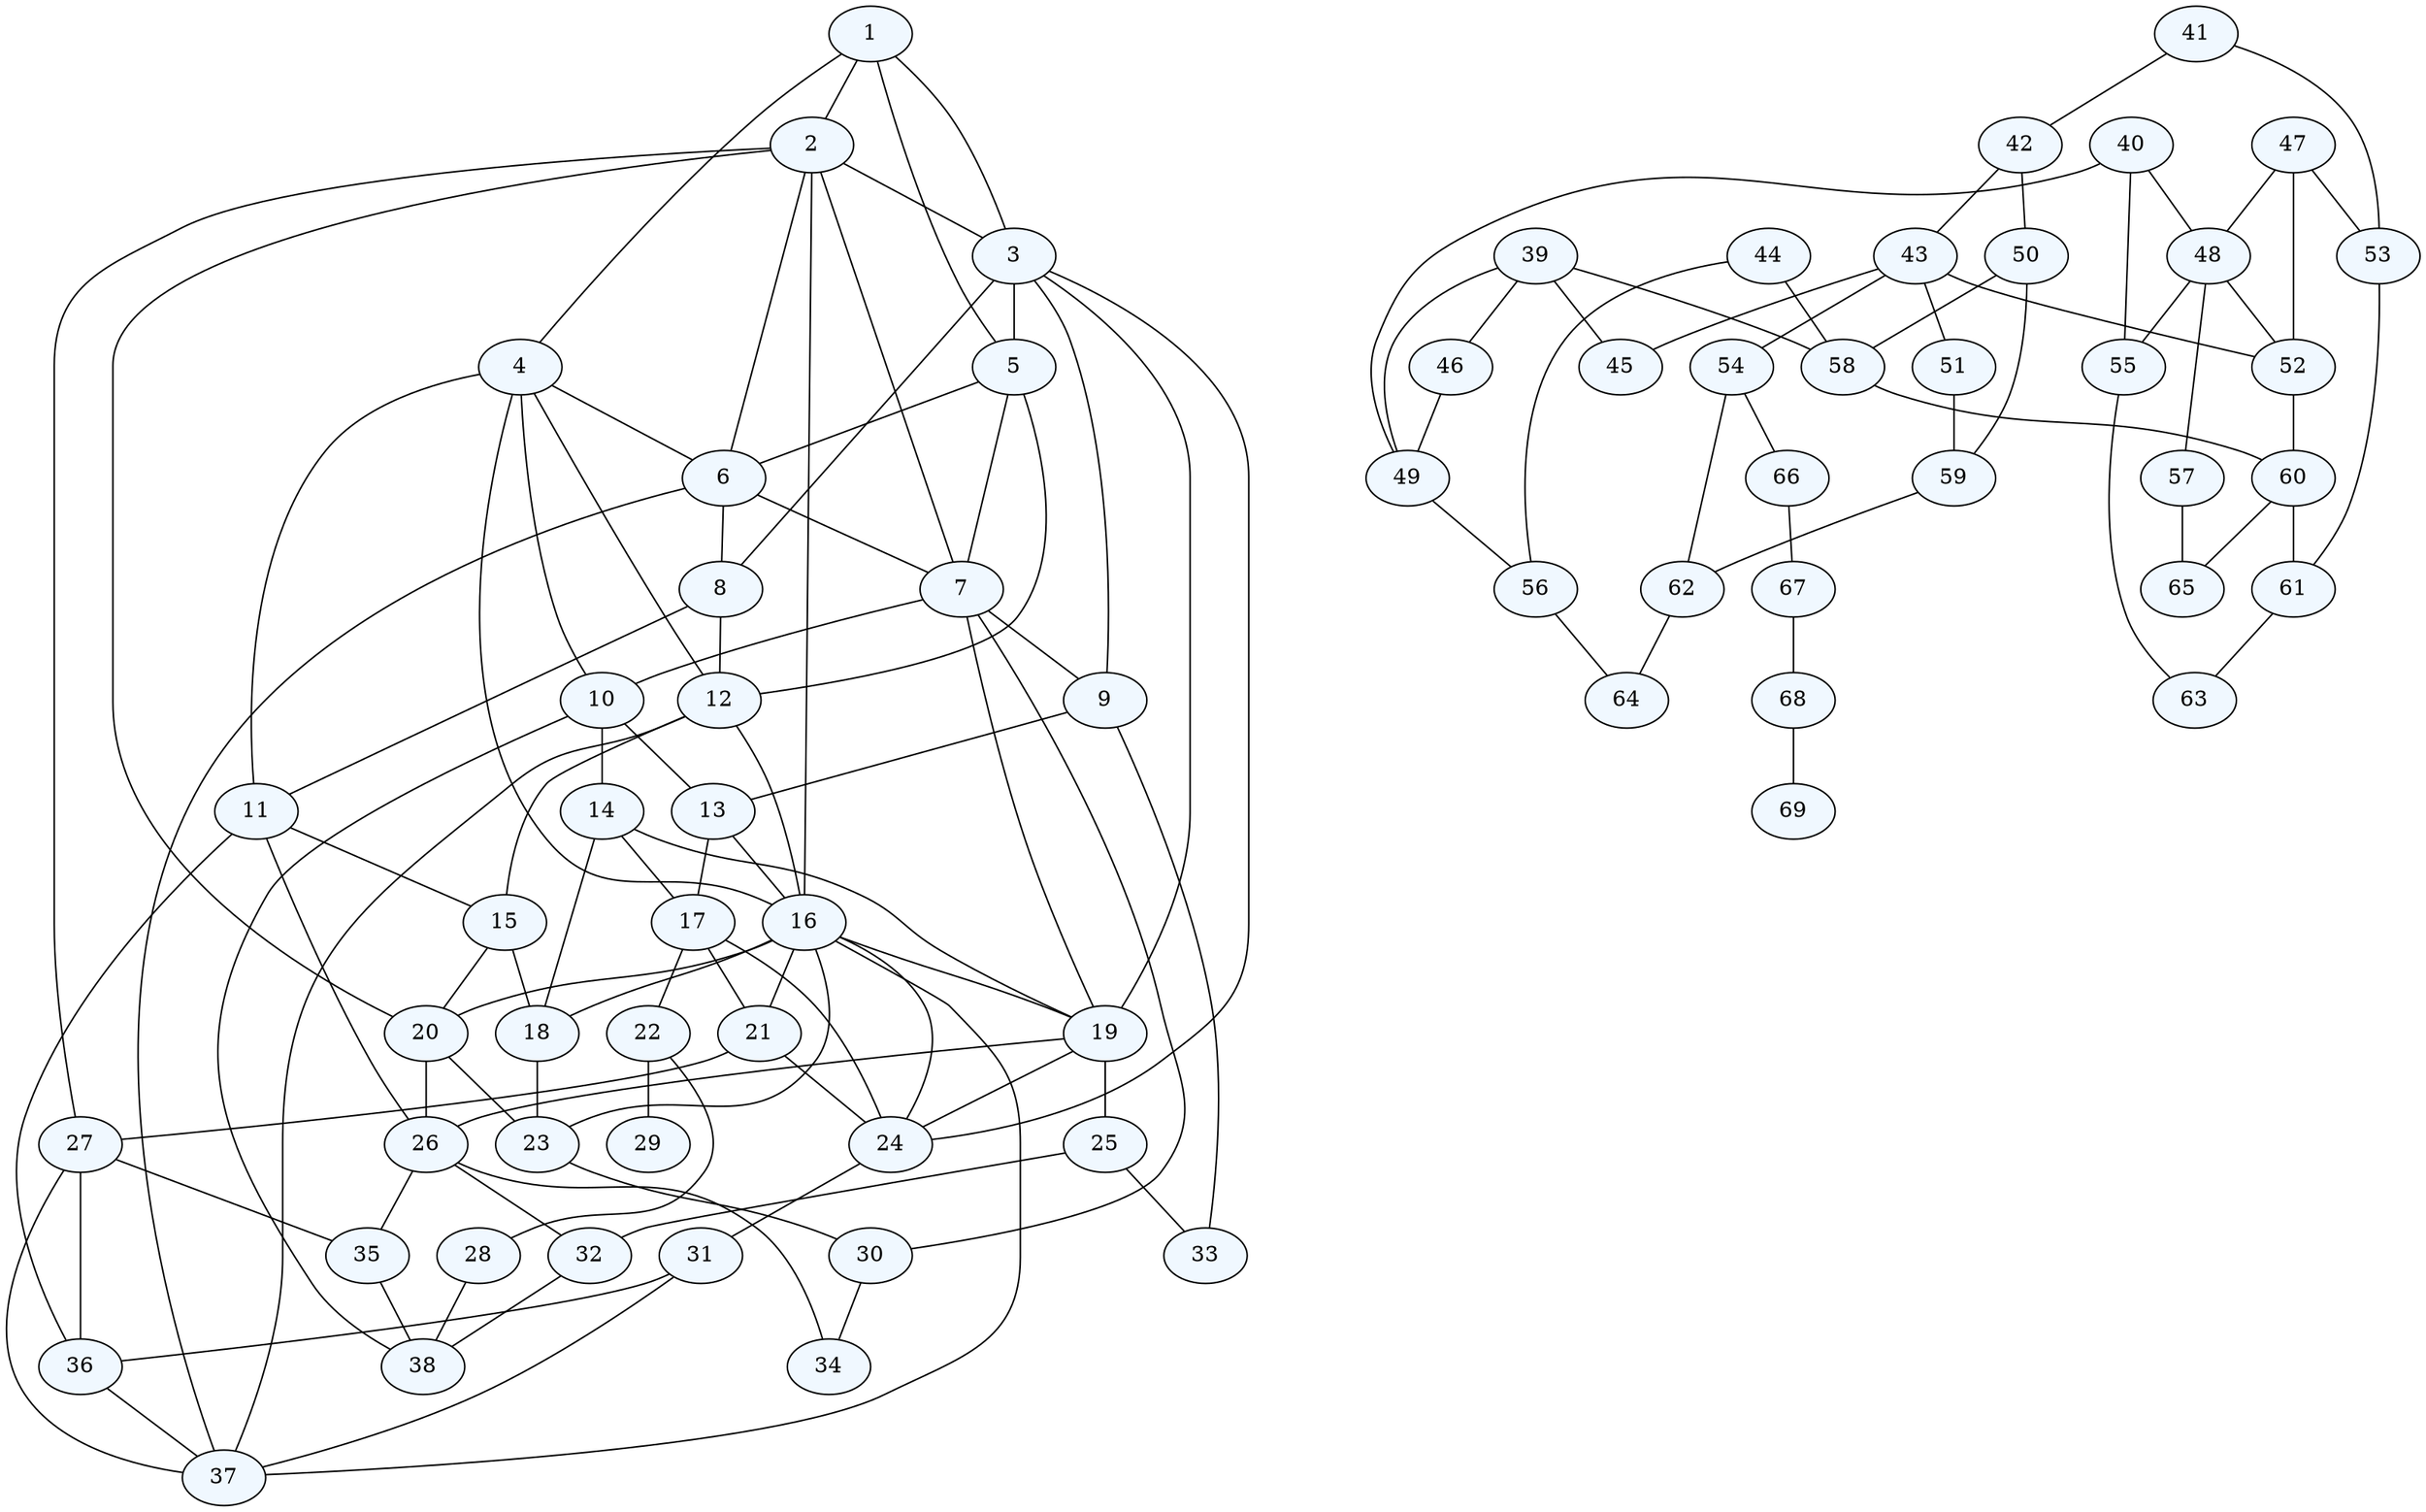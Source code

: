 graph dothi
{
1 [fillcolor=aliceblue, style=filled];
2 [fillcolor=aliceblue, style=filled];
3 [fillcolor=aliceblue, style=filled];
4 [fillcolor=aliceblue, style=filled];
5 [fillcolor=aliceblue, style=filled];
6 [fillcolor=aliceblue, style=filled];
7 [fillcolor=aliceblue, style=filled];
8 [fillcolor=aliceblue, style=filled];
9 [fillcolor=aliceblue, style=filled];
10 [fillcolor=aliceblue, style=filled];
11 [fillcolor=aliceblue, style=filled];
12 [fillcolor=aliceblue, style=filled];
13 [fillcolor=aliceblue, style=filled];
14 [fillcolor=aliceblue, style=filled];
15 [fillcolor=aliceblue, style=filled];
16 [fillcolor=aliceblue, style=filled];
17 [fillcolor=aliceblue, style=filled];
18 [fillcolor=aliceblue, style=filled];
19 [fillcolor=aliceblue, style=filled];
20 [fillcolor=aliceblue, style=filled];
21 [fillcolor=aliceblue, style=filled];
22 [fillcolor=aliceblue, style=filled];
23 [fillcolor=aliceblue, style=filled];
24 [fillcolor=aliceblue, style=filled];
25 [fillcolor=aliceblue, style=filled];
26 [fillcolor=aliceblue, style=filled];
27 [fillcolor=aliceblue, style=filled];
28 [fillcolor=aliceblue, style=filled];
29 [fillcolor=aliceblue, style=filled];
30 [fillcolor=aliceblue, style=filled];
31 [fillcolor=aliceblue, style=filled];
32 [fillcolor=aliceblue, style=filled];
33 [fillcolor=aliceblue, style=filled];
34 [fillcolor=aliceblue, style=filled];
35 [fillcolor=aliceblue, style=filled];
36 [fillcolor=aliceblue, style=filled];
37 [fillcolor=aliceblue, style=filled];
38 [fillcolor=aliceblue, style=filled];
39 [fillcolor=aliceblue, style=filled];
40 [fillcolor=aliceblue, style=filled];
41 [fillcolor=aliceblue, style=filled];
42 [fillcolor=aliceblue, style=filled];
43 [fillcolor=aliceblue, style=filled];
44 [fillcolor=aliceblue, style=filled];
45 [fillcolor=aliceblue, style=filled];
46 [fillcolor=aliceblue, style=filled];
47 [fillcolor=aliceblue, style=filled];
48 [fillcolor=aliceblue, style=filled];
49 [fillcolor=aliceblue, style=filled];
50 [fillcolor=aliceblue, style=filled];
51 [fillcolor=aliceblue, style=filled];
52 [fillcolor=aliceblue, style=filled];
53 [fillcolor=aliceblue, style=filled];
54 [fillcolor=aliceblue, style=filled];
55 [fillcolor=aliceblue, style=filled];
56 [fillcolor=aliceblue, style=filled];
57 [fillcolor=aliceblue, style=filled];
58 [fillcolor=aliceblue, style=filled];
59 [fillcolor=aliceblue, style=filled];
60 [fillcolor=aliceblue, style=filled];
61 [fillcolor=aliceblue, style=filled];
62 [fillcolor=aliceblue, style=filled];
63 [fillcolor=aliceblue, style=filled];
64 [fillcolor=aliceblue, style=filled];
65 [fillcolor=aliceblue, style=filled];
66 [fillcolor=aliceblue, style=filled];
67 [fillcolor=aliceblue, style=filled];
68 [fillcolor=aliceblue, style=filled];
69 [fillcolor=aliceblue, style=filled];
1 -- 2;
1 -- 3;
1 -- 4;
1 -- 5;
2 -- 3;
2 -- 6;
2 -- 7;
2 -- 16;
2 -- 20;
2 -- 27;
3 -- 5;
3 -- 8;
3 -- 9;
3 -- 19;
3 -- 24;
4 -- 6;
4 -- 10;
4 -- 11;
4 -- 12;
4 -- 16;
5 -- 6;
5 -- 7;
5 -- 12;
6 -- 7;
6 -- 8;
6 -- 37;
7 -- 9;
7 -- 10;
7 -- 19;
7 -- 30;
8 -- 11;
8 -- 12;
9 -- 13;
9 -- 33;
10 -- 13;
10 -- 14;
10 -- 38;
11 -- 15;
11 -- 26;
11 -- 36;
12 -- 15;
12 -- 16;
12 -- 37;
13 -- 16;
13 -- 17;
14 -- 17;
14 -- 18;
14 -- 19;
15 -- 18;
15 -- 20;
16 -- 18;
16 -- 19;
16 -- 20;
16 -- 21;
16 -- 23;
16 -- 24;
16 -- 37;
17 -- 21;
17 -- 22;
17 -- 24;
18 -- 23;
19 -- 24;
19 -- 25;
19 -- 26;
20 -- 23;
20 -- 26;
21 -- 24;
21 -- 27;
22 -- 28;
22 -- 29;
23 -- 30;
24 -- 31;
25 -- 32;
25 -- 33;
26 -- 32;
26 -- 34;
26 -- 35;
27 -- 35;
27 -- 36;
27 -- 37;
28 -- 38;
30 -- 34;
31 -- 36;
31 -- 37;
32 -- 38;
35 -- 38;
36 -- 37;
39 -- 45;
39 -- 46;
39 -- 49;
39 -- 58;
40 -- 48;
40 -- 49;
40 -- 55;
41 -- 42;
41 -- 53;
42 -- 43;
42 -- 50;
43 -- 45;
43 -- 51;
43 -- 52;
43 -- 54;
44 -- 56;
44 -- 58;
46 -- 49;
47 -- 48;
47 -- 52;
47 -- 53;
48 -- 52;
48 -- 55;
48 -- 57;
49 -- 56;
50 -- 58;
50 -- 59;
51 -- 59;
52 -- 60;
53 -- 61;
54 -- 62;
54 -- 66;
55 -- 63;
56 -- 64;
57 -- 65;
58 -- 60;
59 -- 62;
60 -- 61;
60 -- 65;
61 -- 63;
62 -- 64;
66 -- 67;
67 -- 68;
68 -- 69;
}
